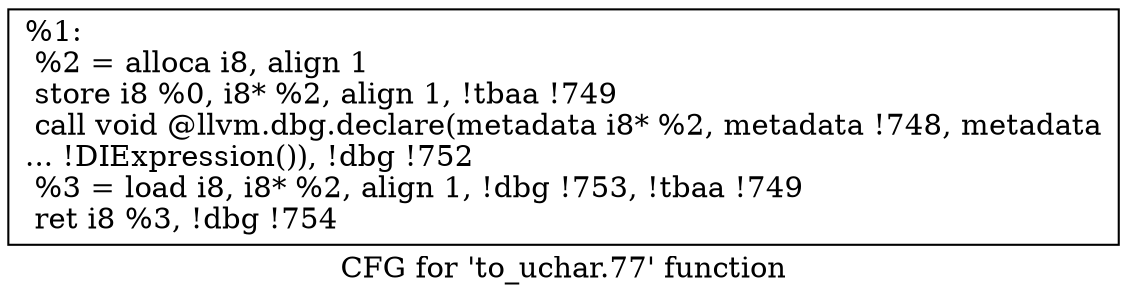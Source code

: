 digraph "CFG for 'to_uchar.77' function" {
	label="CFG for 'to_uchar.77' function";

	Node0xe14a90 [shape=record,label="{%1:\l  %2 = alloca i8, align 1\l  store i8 %0, i8* %2, align 1, !tbaa !749\l  call void @llvm.dbg.declare(metadata i8* %2, metadata !748, metadata\l... !DIExpression()), !dbg !752\l  %3 = load i8, i8* %2, align 1, !dbg !753, !tbaa !749\l  ret i8 %3, !dbg !754\l}"];
}
